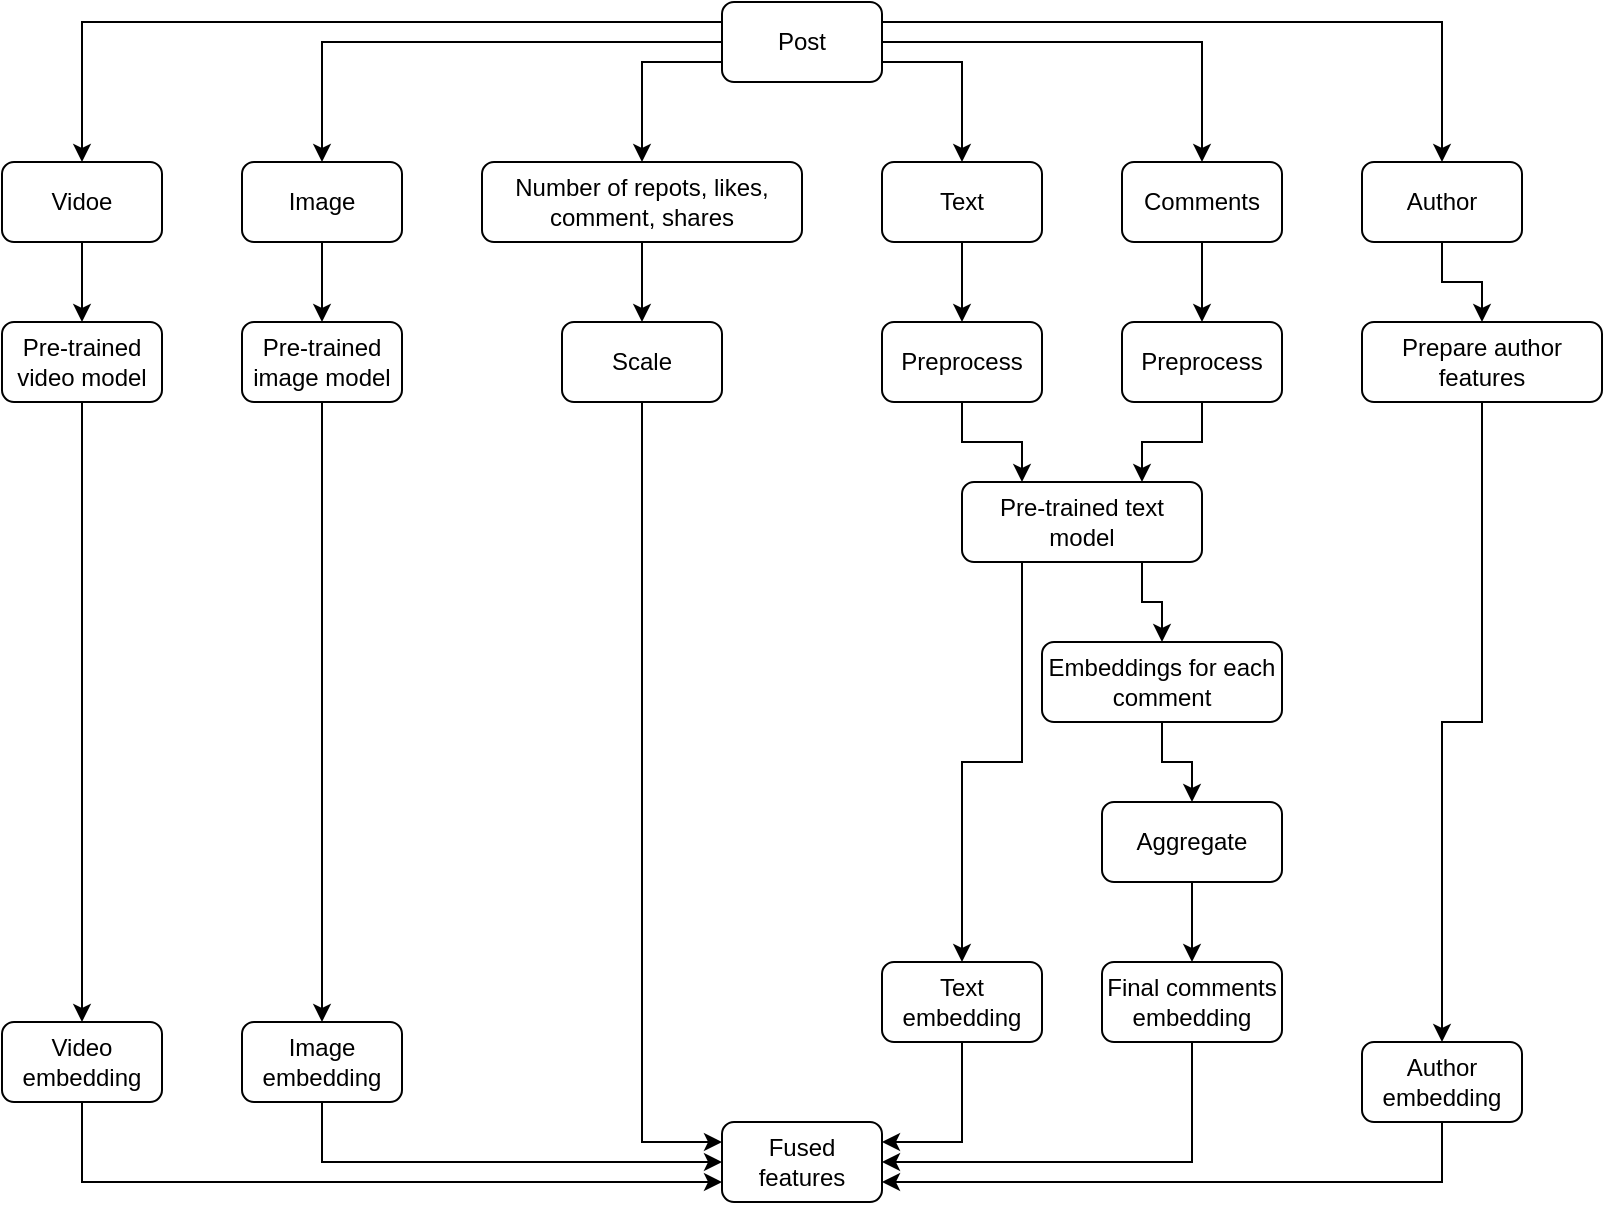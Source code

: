 <mxfile version="28.2.0">
  <diagram name="Page-1" id="JmYdZjdCoQZ7lhy78jfB">
    <mxGraphModel dx="976" dy="565" grid="1" gridSize="10" guides="1" tooltips="1" connect="1" arrows="1" fold="1" page="1" pageScale="1" pageWidth="850" pageHeight="1100" math="0" shadow="0">
      <root>
        <mxCell id="0" />
        <mxCell id="1" parent="0" />
        <mxCell id="gSHRce-dnpGgqFJDjNdZ-7" style="edgeStyle=orthogonalEdgeStyle;rounded=0;orthogonalLoop=1;jettySize=auto;html=1;exitX=0;exitY=0.5;exitDx=0;exitDy=0;entryX=0.5;entryY=0;entryDx=0;entryDy=0;" parent="1" source="N0bSHpCtG5Lw8geKBw8h-21" target="N0bSHpCtG5Lw8geKBw8h-23" edge="1">
          <mxGeometry relative="1" as="geometry" />
        </mxCell>
        <mxCell id="gSHRce-dnpGgqFJDjNdZ-8" style="edgeStyle=orthogonalEdgeStyle;rounded=0;orthogonalLoop=1;jettySize=auto;html=1;exitX=0;exitY=0.75;exitDx=0;exitDy=0;" parent="1" source="N0bSHpCtG5Lw8geKBw8h-21" target="N0bSHpCtG5Lw8geKBw8h-24" edge="1">
          <mxGeometry relative="1" as="geometry" />
        </mxCell>
        <mxCell id="gSHRce-dnpGgqFJDjNdZ-9" style="edgeStyle=orthogonalEdgeStyle;rounded=0;orthogonalLoop=1;jettySize=auto;html=1;exitX=1;exitY=0.75;exitDx=0;exitDy=0;entryX=0.5;entryY=0;entryDx=0;entryDy=0;" parent="1" source="N0bSHpCtG5Lw8geKBw8h-21" target="gSHRce-dnpGgqFJDjNdZ-1" edge="1">
          <mxGeometry relative="1" as="geometry" />
        </mxCell>
        <mxCell id="gSHRce-dnpGgqFJDjNdZ-10" style="edgeStyle=orthogonalEdgeStyle;rounded=0;orthogonalLoop=1;jettySize=auto;html=1;exitX=1;exitY=0.5;exitDx=0;exitDy=0;entryX=0.5;entryY=0;entryDx=0;entryDy=0;" parent="1" source="N0bSHpCtG5Lw8geKBw8h-21" target="gSHRce-dnpGgqFJDjNdZ-2" edge="1">
          <mxGeometry relative="1" as="geometry" />
        </mxCell>
        <mxCell id="gSHRce-dnpGgqFJDjNdZ-11" style="edgeStyle=orthogonalEdgeStyle;rounded=0;orthogonalLoop=1;jettySize=auto;html=1;exitX=1;exitY=0.25;exitDx=0;exitDy=0;entryX=0.5;entryY=0;entryDx=0;entryDy=0;" parent="1" source="N0bSHpCtG5Lw8geKBw8h-21" target="gSHRce-dnpGgqFJDjNdZ-3" edge="1">
          <mxGeometry relative="1" as="geometry" />
        </mxCell>
        <mxCell id="QmeJ_Ay_8tr4uPiMH5Qv-1" style="edgeStyle=orthogonalEdgeStyle;rounded=0;orthogonalLoop=1;jettySize=auto;html=1;exitX=0;exitY=0.25;exitDx=0;exitDy=0;entryX=0.5;entryY=0;entryDx=0;entryDy=0;" edge="1" parent="1" source="N0bSHpCtG5Lw8geKBw8h-21" target="N0bSHpCtG5Lw8geKBw8h-22">
          <mxGeometry relative="1" as="geometry" />
        </mxCell>
        <mxCell id="N0bSHpCtG5Lw8geKBw8h-21" value="Post" style="rounded=1;whiteSpace=wrap;html=1;" parent="1" vertex="1">
          <mxGeometry x="440" y="40" width="80" height="40" as="geometry" />
        </mxCell>
        <mxCell id="gSHRce-dnpGgqFJDjNdZ-42" style="edgeStyle=orthogonalEdgeStyle;rounded=0;orthogonalLoop=1;jettySize=auto;html=1;exitX=0.5;exitY=1;exitDx=0;exitDy=0;entryX=0.5;entryY=0;entryDx=0;entryDy=0;" parent="1" source="N0bSHpCtG5Lw8geKBw8h-22" target="gSHRce-dnpGgqFJDjNdZ-12" edge="1">
          <mxGeometry relative="1" as="geometry" />
        </mxCell>
        <mxCell id="N0bSHpCtG5Lw8geKBw8h-22" value="Vidoe" style="rounded=1;whiteSpace=wrap;html=1;" parent="1" vertex="1">
          <mxGeometry x="80" y="120" width="80" height="40" as="geometry" />
        </mxCell>
        <mxCell id="gSHRce-dnpGgqFJDjNdZ-41" style="edgeStyle=orthogonalEdgeStyle;rounded=0;orthogonalLoop=1;jettySize=auto;html=1;exitX=0.5;exitY=1;exitDx=0;exitDy=0;entryX=0.5;entryY=0;entryDx=0;entryDy=0;" parent="1" source="N0bSHpCtG5Lw8geKBw8h-23" target="gSHRce-dnpGgqFJDjNdZ-13" edge="1">
          <mxGeometry relative="1" as="geometry" />
        </mxCell>
        <mxCell id="N0bSHpCtG5Lw8geKBw8h-23" value="Image" style="rounded=1;whiteSpace=wrap;html=1;" parent="1" vertex="1">
          <mxGeometry x="200" y="120" width="80" height="40" as="geometry" />
        </mxCell>
        <mxCell id="gSHRce-dnpGgqFJDjNdZ-40" style="edgeStyle=orthogonalEdgeStyle;rounded=0;orthogonalLoop=1;jettySize=auto;html=1;exitX=0.5;exitY=1;exitDx=0;exitDy=0;entryX=0.5;entryY=0;entryDx=0;entryDy=0;" parent="1" source="N0bSHpCtG5Lw8geKBw8h-24" target="gSHRce-dnpGgqFJDjNdZ-15" edge="1">
          <mxGeometry relative="1" as="geometry" />
        </mxCell>
        <mxCell id="N0bSHpCtG5Lw8geKBw8h-24" value="Number of repots, likes, comment, shares" style="rounded=1;whiteSpace=wrap;html=1;" parent="1" vertex="1">
          <mxGeometry x="320" y="120" width="160" height="40" as="geometry" />
        </mxCell>
        <mxCell id="gSHRce-dnpGgqFJDjNdZ-31" style="edgeStyle=orthogonalEdgeStyle;rounded=0;orthogonalLoop=1;jettySize=auto;html=1;exitX=0.5;exitY=1;exitDx=0;exitDy=0;entryX=0.5;entryY=0;entryDx=0;entryDy=0;" parent="1" source="gSHRce-dnpGgqFJDjNdZ-1" target="gSHRce-dnpGgqFJDjNdZ-14" edge="1">
          <mxGeometry relative="1" as="geometry" />
        </mxCell>
        <mxCell id="gSHRce-dnpGgqFJDjNdZ-1" value="Text" style="rounded=1;whiteSpace=wrap;html=1;" parent="1" vertex="1">
          <mxGeometry x="520" y="120" width="80" height="40" as="geometry" />
        </mxCell>
        <mxCell id="gSHRce-dnpGgqFJDjNdZ-30" style="edgeStyle=orthogonalEdgeStyle;rounded=0;orthogonalLoop=1;jettySize=auto;html=1;exitX=0.5;exitY=1;exitDx=0;exitDy=0;" parent="1" source="gSHRce-dnpGgqFJDjNdZ-2" target="gSHRce-dnpGgqFJDjNdZ-16" edge="1">
          <mxGeometry relative="1" as="geometry" />
        </mxCell>
        <mxCell id="gSHRce-dnpGgqFJDjNdZ-2" value="Comments" style="rounded=1;whiteSpace=wrap;html=1;" parent="1" vertex="1">
          <mxGeometry x="640" y="120" width="80" height="40" as="geometry" />
        </mxCell>
        <mxCell id="tr79zWPu6eip-Lnux2Yc-1" style="edgeStyle=orthogonalEdgeStyle;rounded=0;orthogonalLoop=1;jettySize=auto;html=1;exitX=0.5;exitY=1;exitDx=0;exitDy=0;entryX=0.5;entryY=0;entryDx=0;entryDy=0;" parent="1" source="gSHRce-dnpGgqFJDjNdZ-3" target="gSHRce-dnpGgqFJDjNdZ-17" edge="1">
          <mxGeometry relative="1" as="geometry" />
        </mxCell>
        <mxCell id="gSHRce-dnpGgqFJDjNdZ-3" value="Author" style="rounded=1;whiteSpace=wrap;html=1;" parent="1" vertex="1">
          <mxGeometry x="760" y="120" width="80" height="40" as="geometry" />
        </mxCell>
        <mxCell id="gSHRce-dnpGgqFJDjNdZ-38" style="edgeStyle=orthogonalEdgeStyle;rounded=0;orthogonalLoop=1;jettySize=auto;html=1;exitX=0.5;exitY=1;exitDx=0;exitDy=0;" parent="1" source="gSHRce-dnpGgqFJDjNdZ-12" target="gSHRce-dnpGgqFJDjNdZ-27" edge="1">
          <mxGeometry relative="1" as="geometry" />
        </mxCell>
        <mxCell id="gSHRce-dnpGgqFJDjNdZ-12" value="Pre-trained video model" style="rounded=1;whiteSpace=wrap;html=1;" parent="1" vertex="1">
          <mxGeometry x="80" y="200" width="80" height="40" as="geometry" />
        </mxCell>
        <mxCell id="gSHRce-dnpGgqFJDjNdZ-39" style="edgeStyle=orthogonalEdgeStyle;rounded=0;orthogonalLoop=1;jettySize=auto;html=1;exitX=0.5;exitY=1;exitDx=0;exitDy=0;" parent="1" source="gSHRce-dnpGgqFJDjNdZ-13" target="gSHRce-dnpGgqFJDjNdZ-26" edge="1">
          <mxGeometry relative="1" as="geometry" />
        </mxCell>
        <mxCell id="gSHRce-dnpGgqFJDjNdZ-13" value="Pre-trained image model" style="rounded=1;whiteSpace=wrap;html=1;" parent="1" vertex="1">
          <mxGeometry x="200" y="200" width="80" height="40" as="geometry" />
        </mxCell>
        <mxCell id="QmeJ_Ay_8tr4uPiMH5Qv-4" style="edgeStyle=orthogonalEdgeStyle;rounded=0;orthogonalLoop=1;jettySize=auto;html=1;exitX=0.5;exitY=1;exitDx=0;exitDy=0;entryX=0.25;entryY=0;entryDx=0;entryDy=0;" edge="1" parent="1" source="gSHRce-dnpGgqFJDjNdZ-14" target="gSHRce-dnpGgqFJDjNdZ-18">
          <mxGeometry relative="1" as="geometry" />
        </mxCell>
        <mxCell id="gSHRce-dnpGgqFJDjNdZ-14" value="Preprocess" style="rounded=1;whiteSpace=wrap;html=1;" parent="1" vertex="1">
          <mxGeometry x="520" y="200" width="80" height="40" as="geometry" />
        </mxCell>
        <mxCell id="gSHRce-dnpGgqFJDjNdZ-52" style="edgeStyle=orthogonalEdgeStyle;rounded=0;orthogonalLoop=1;jettySize=auto;html=1;exitX=0.5;exitY=1;exitDx=0;exitDy=0;entryX=0;entryY=0.25;entryDx=0;entryDy=0;" parent="1" source="gSHRce-dnpGgqFJDjNdZ-15" target="gSHRce-dnpGgqFJDjNdZ-44" edge="1">
          <mxGeometry relative="1" as="geometry" />
        </mxCell>
        <mxCell id="gSHRce-dnpGgqFJDjNdZ-15" value="Scale" style="rounded=1;whiteSpace=wrap;html=1;" parent="1" vertex="1">
          <mxGeometry x="360" y="200" width="80" height="40" as="geometry" />
        </mxCell>
        <mxCell id="QmeJ_Ay_8tr4uPiMH5Qv-3" style="edgeStyle=orthogonalEdgeStyle;rounded=0;orthogonalLoop=1;jettySize=auto;html=1;exitX=0.5;exitY=1;exitDx=0;exitDy=0;entryX=0.75;entryY=0;entryDx=0;entryDy=0;" edge="1" parent="1" source="gSHRce-dnpGgqFJDjNdZ-16" target="gSHRce-dnpGgqFJDjNdZ-18">
          <mxGeometry relative="1" as="geometry" />
        </mxCell>
        <mxCell id="gSHRce-dnpGgqFJDjNdZ-16" value="Preprocess" style="rounded=1;whiteSpace=wrap;html=1;" parent="1" vertex="1">
          <mxGeometry x="640" y="200" width="80" height="40" as="geometry" />
        </mxCell>
        <mxCell id="gSHRce-dnpGgqFJDjNdZ-43" style="edgeStyle=orthogonalEdgeStyle;rounded=0;orthogonalLoop=1;jettySize=auto;html=1;exitX=0.5;exitY=1;exitDx=0;exitDy=0;entryX=0.5;entryY=0;entryDx=0;entryDy=0;" parent="1" source="gSHRce-dnpGgqFJDjNdZ-17" target="gSHRce-dnpGgqFJDjNdZ-23" edge="1">
          <mxGeometry relative="1" as="geometry" />
        </mxCell>
        <mxCell id="gSHRce-dnpGgqFJDjNdZ-17" value="Prepare author features" style="rounded=1;whiteSpace=wrap;html=1;" parent="1" vertex="1">
          <mxGeometry x="760" y="200" width="120" height="40" as="geometry" />
        </mxCell>
        <mxCell id="gSHRce-dnpGgqFJDjNdZ-34" style="edgeStyle=orthogonalEdgeStyle;rounded=0;orthogonalLoop=1;jettySize=auto;html=1;exitX=0.75;exitY=1;exitDx=0;exitDy=0;entryX=0.5;entryY=0;entryDx=0;entryDy=0;" parent="1" source="gSHRce-dnpGgqFJDjNdZ-18" target="gSHRce-dnpGgqFJDjNdZ-20" edge="1">
          <mxGeometry relative="1" as="geometry" />
        </mxCell>
        <mxCell id="QmeJ_Ay_8tr4uPiMH5Qv-6" style="edgeStyle=orthogonalEdgeStyle;rounded=0;orthogonalLoop=1;jettySize=auto;html=1;exitX=0.25;exitY=1;exitDx=0;exitDy=0;" edge="1" parent="1" source="gSHRce-dnpGgqFJDjNdZ-18" target="gSHRce-dnpGgqFJDjNdZ-25">
          <mxGeometry relative="1" as="geometry" />
        </mxCell>
        <mxCell id="gSHRce-dnpGgqFJDjNdZ-18" value="Pre-trained text model" style="rounded=1;whiteSpace=wrap;html=1;" parent="1" vertex="1">
          <mxGeometry x="560" y="280" width="120" height="40" as="geometry" />
        </mxCell>
        <mxCell id="gSHRce-dnpGgqFJDjNdZ-35" style="edgeStyle=orthogonalEdgeStyle;rounded=0;orthogonalLoop=1;jettySize=auto;html=1;exitX=0.5;exitY=1;exitDx=0;exitDy=0;entryX=0.5;entryY=0;entryDx=0;entryDy=0;" parent="1" source="gSHRce-dnpGgqFJDjNdZ-20" target="gSHRce-dnpGgqFJDjNdZ-21" edge="1">
          <mxGeometry relative="1" as="geometry" />
        </mxCell>
        <mxCell id="gSHRce-dnpGgqFJDjNdZ-20" value="Embeddings for each comment" style="rounded=1;whiteSpace=wrap;html=1;" parent="1" vertex="1">
          <mxGeometry x="600" y="360" width="120" height="40" as="geometry" />
        </mxCell>
        <mxCell id="gSHRce-dnpGgqFJDjNdZ-36" style="edgeStyle=orthogonalEdgeStyle;rounded=0;orthogonalLoop=1;jettySize=auto;html=1;exitX=0.5;exitY=1;exitDx=0;exitDy=0;entryX=0.5;entryY=0;entryDx=0;entryDy=0;" parent="1" source="gSHRce-dnpGgqFJDjNdZ-21" target="gSHRce-dnpGgqFJDjNdZ-22" edge="1">
          <mxGeometry relative="1" as="geometry" />
        </mxCell>
        <mxCell id="gSHRce-dnpGgqFJDjNdZ-21" value="Aggregate" style="rounded=1;whiteSpace=wrap;html=1;" parent="1" vertex="1">
          <mxGeometry x="630" y="440" width="90" height="40" as="geometry" />
        </mxCell>
        <mxCell id="gSHRce-dnpGgqFJDjNdZ-48" style="edgeStyle=orthogonalEdgeStyle;rounded=0;orthogonalLoop=1;jettySize=auto;html=1;exitX=0.5;exitY=1;exitDx=0;exitDy=0;entryX=1;entryY=0.5;entryDx=0;entryDy=0;" parent="1" source="gSHRce-dnpGgqFJDjNdZ-22" target="gSHRce-dnpGgqFJDjNdZ-44" edge="1">
          <mxGeometry relative="1" as="geometry" />
        </mxCell>
        <mxCell id="gSHRce-dnpGgqFJDjNdZ-22" value="Final comments embedding" style="rounded=1;whiteSpace=wrap;html=1;" parent="1" vertex="1">
          <mxGeometry x="630" y="520" width="90" height="40" as="geometry" />
        </mxCell>
        <mxCell id="gSHRce-dnpGgqFJDjNdZ-49" style="edgeStyle=orthogonalEdgeStyle;rounded=0;orthogonalLoop=1;jettySize=auto;html=1;exitX=0.5;exitY=1;exitDx=0;exitDy=0;entryX=1;entryY=0.75;entryDx=0;entryDy=0;" parent="1" source="gSHRce-dnpGgqFJDjNdZ-23" target="gSHRce-dnpGgqFJDjNdZ-44" edge="1">
          <mxGeometry relative="1" as="geometry" />
        </mxCell>
        <mxCell id="gSHRce-dnpGgqFJDjNdZ-23" value="Author embedding" style="rounded=1;whiteSpace=wrap;html=1;" parent="1" vertex="1">
          <mxGeometry x="760" y="560" width="80" height="40" as="geometry" />
        </mxCell>
        <mxCell id="gSHRce-dnpGgqFJDjNdZ-45" style="edgeStyle=orthogonalEdgeStyle;rounded=0;orthogonalLoop=1;jettySize=auto;html=1;exitX=0.5;exitY=1;exitDx=0;exitDy=0;entryX=1;entryY=0.25;entryDx=0;entryDy=0;" parent="1" source="gSHRce-dnpGgqFJDjNdZ-25" target="gSHRce-dnpGgqFJDjNdZ-44" edge="1">
          <mxGeometry relative="1" as="geometry" />
        </mxCell>
        <mxCell id="gSHRce-dnpGgqFJDjNdZ-25" value="Text embedding" style="rounded=1;whiteSpace=wrap;html=1;" parent="1" vertex="1">
          <mxGeometry x="520" y="520" width="80" height="40" as="geometry" />
        </mxCell>
        <mxCell id="gSHRce-dnpGgqFJDjNdZ-51" style="edgeStyle=orthogonalEdgeStyle;rounded=0;orthogonalLoop=1;jettySize=auto;html=1;exitX=0.5;exitY=1;exitDx=0;exitDy=0;entryX=0;entryY=0.5;entryDx=0;entryDy=0;" parent="1" source="gSHRce-dnpGgqFJDjNdZ-26" target="gSHRce-dnpGgqFJDjNdZ-44" edge="1">
          <mxGeometry relative="1" as="geometry" />
        </mxCell>
        <mxCell id="gSHRce-dnpGgqFJDjNdZ-26" value="Image embedding" style="rounded=1;whiteSpace=wrap;html=1;" parent="1" vertex="1">
          <mxGeometry x="200" y="550" width="80" height="40" as="geometry" />
        </mxCell>
        <mxCell id="gSHRce-dnpGgqFJDjNdZ-50" style="edgeStyle=orthogonalEdgeStyle;rounded=0;orthogonalLoop=1;jettySize=auto;html=1;exitX=0.5;exitY=1;exitDx=0;exitDy=0;entryX=0;entryY=0.75;entryDx=0;entryDy=0;" parent="1" source="gSHRce-dnpGgqFJDjNdZ-27" target="gSHRce-dnpGgqFJDjNdZ-44" edge="1">
          <mxGeometry relative="1" as="geometry" />
        </mxCell>
        <mxCell id="gSHRce-dnpGgqFJDjNdZ-27" value="Video embedding" style="rounded=1;whiteSpace=wrap;html=1;" parent="1" vertex="1">
          <mxGeometry x="80" y="550" width="80" height="40" as="geometry" />
        </mxCell>
        <mxCell id="gSHRce-dnpGgqFJDjNdZ-44" value="Fused features" style="rounded=1;whiteSpace=wrap;html=1;" parent="1" vertex="1">
          <mxGeometry x="440" y="600" width="80" height="40" as="geometry" />
        </mxCell>
      </root>
    </mxGraphModel>
  </diagram>
</mxfile>
